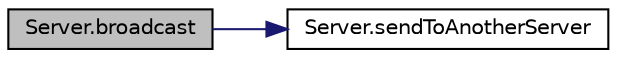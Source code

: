 digraph "Server.broadcast"
{
 // LATEX_PDF_SIZE
  edge [fontname="Helvetica",fontsize="10",labelfontname="Helvetica",labelfontsize="10"];
  node [fontname="Helvetica",fontsize="10",shape=record];
  rankdir="LR";
  Node1 [label="Server.broadcast",height=0.2,width=0.4,color="black", fillcolor="grey75", style="filled", fontcolor="black",tooltip=" "];
  Node1 -> Node2 [color="midnightblue",fontsize="10",style="solid",fontname="Helvetica"];
  Node2 [label="Server.sendToAnotherServer",height=0.2,width=0.4,color="black", fillcolor="white", style="filled",URL="$namespace_server.html#a33adc04b241fe260e3f1e4e94091b8fb",tooltip=" "];
}
